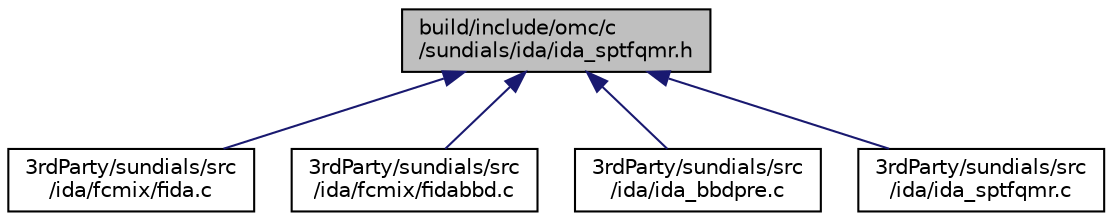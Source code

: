 digraph "build/include/omc/c/sundials/ida/ida_sptfqmr.h"
{
  edge [fontname="Helvetica",fontsize="10",labelfontname="Helvetica",labelfontsize="10"];
  node [fontname="Helvetica",fontsize="10",shape=record];
  Node3 [label="build/include/omc/c\l/sundials/ida/ida_sptfqmr.h",height=0.2,width=0.4,color="black", fillcolor="grey75", style="filled", fontcolor="black"];
  Node3 -> Node4 [dir="back",color="midnightblue",fontsize="10",style="solid",fontname="Helvetica"];
  Node4 [label="3rdParty/sundials/src\l/ida/fcmix/fida.c",height=0.2,width=0.4,color="black", fillcolor="white", style="filled",URL="$dd/de0/fida_8c.html"];
  Node3 -> Node5 [dir="back",color="midnightblue",fontsize="10",style="solid",fontname="Helvetica"];
  Node5 [label="3rdParty/sundials/src\l/ida/fcmix/fidabbd.c",height=0.2,width=0.4,color="black", fillcolor="white", style="filled",URL="$dd/d6a/fidabbd_8c.html"];
  Node3 -> Node6 [dir="back",color="midnightblue",fontsize="10",style="solid",fontname="Helvetica"];
  Node6 [label="3rdParty/sundials/src\l/ida/ida_bbdpre.c",height=0.2,width=0.4,color="black", fillcolor="white", style="filled",URL="$d0/d9f/ida__bbdpre_8c.html"];
  Node3 -> Node7 [dir="back",color="midnightblue",fontsize="10",style="solid",fontname="Helvetica"];
  Node7 [label="3rdParty/sundials/src\l/ida/ida_sptfqmr.c",height=0.2,width=0.4,color="black", fillcolor="white", style="filled",URL="$de/d6a/ida__sptfqmr_8c.html"];
}
